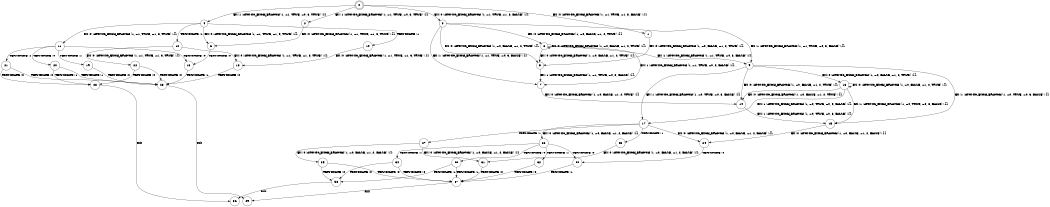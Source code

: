 digraph BCG {
size = "7, 10.5";
center = TRUE;
node [shape = circle];
0 [peripheries = 2];
0 -> 1 [label = "EX !0 !ATOMIC_EXCH_BRANCH (1, +1, TRUE, +1, 3, FALSE) !{}"];
0 -> 2 [label = "EX !1 !ATOMIC_EXCH_BRANCH (1, +1, TRUE, +0, 3, TRUE) !{}"];
0 -> 3 [label = "EX !0 !ATOMIC_EXCH_BRANCH (1, +1, TRUE, +1, 3, FALSE) !{}"];
0 -> 4 [label = "EX !1 !ATOMIC_EXCH_BRANCH (1, +1, TRUE, +0, 3, TRUE) !{}"];
1 -> 5 [label = "EX !0 !ATOMIC_EXCH_BRANCH (1, +0, FALSE, +1, 2, TRUE) !{}"];
2 -> 6 [label = "EX !0 !ATOMIC_EXCH_BRANCH (1, +1, TRUE, +1, 3, TRUE) !{}"];
3 -> 5 [label = "EX !0 !ATOMIC_EXCH_BRANCH (1, +0, FALSE, +1, 2, TRUE) !{}"];
3 -> 7 [label = "EX !1 !ATOMIC_EXCH_BRANCH (1, +1, TRUE, +0, 3, FALSE) !{}"];
3 -> 8 [label = "EX !0 !ATOMIC_EXCH_BRANCH (1, +0, FALSE, +1, 2, TRUE) !{}"];
3 -> 9 [label = "EX !1 !ATOMIC_EXCH_BRANCH (1, +1, TRUE, +0, 3, FALSE) !{}"];
4 -> 6 [label = "EX !0 !ATOMIC_EXCH_BRANCH (1, +1, TRUE, +1, 3, TRUE) !{}"];
4 -> 10 [label = "TERMINATE !1"];
4 -> 11 [label = "EX !0 !ATOMIC_EXCH_BRANCH (1, +1, TRUE, +1, 3, TRUE) !{}"];
4 -> 12 [label = "TERMINATE !1"];
5 -> 7 [label = "EX !1 !ATOMIC_EXCH_BRANCH (1, +1, TRUE, +0, 3, FALSE) !{}"];
6 -> 13 [label = "TERMINATE !0"];
7 -> 14 [label = "EX !0 !ATOMIC_EXCH_BRANCH (1, +0, FALSE, +1, 2, TRUE) !{}"];
8 -> 5 [label = "EX !0 !ATOMIC_EXCH_BRANCH (1, +0, FALSE, +1, 2, TRUE) !{}"];
8 -> 7 [label = "EX !1 !ATOMIC_EXCH_BRANCH (1, +1, TRUE, +0, 3, FALSE) !{}"];
8 -> 8 [label = "EX !0 !ATOMIC_EXCH_BRANCH (1, +0, FALSE, +1, 2, TRUE) !{}"];
8 -> 9 [label = "EX !1 !ATOMIC_EXCH_BRANCH (1, +1, TRUE, +0, 3, FALSE) !{}"];
9 -> 14 [label = "EX !0 !ATOMIC_EXCH_BRANCH (1, +0, FALSE, +1, 2, TRUE) !{}"];
9 -> 15 [label = "EX !1 !ATOMIC_EXCH_BRANCH (1, +0, TRUE, +0, 3, FALSE) !{}"];
9 -> 16 [label = "EX !0 !ATOMIC_EXCH_BRANCH (1, +0, FALSE, +1, 2, TRUE) !{}"];
9 -> 17 [label = "EX !1 !ATOMIC_EXCH_BRANCH (1, +0, TRUE, +0, 3, FALSE) !{}"];
10 -> 18 [label = "EX !0 !ATOMIC_EXCH_BRANCH (1, +1, TRUE, +1, 3, TRUE) !{}"];
11 -> 13 [label = "TERMINATE !0"];
11 -> 19 [label = "TERMINATE !1"];
11 -> 20 [label = "TERMINATE !0"];
11 -> 21 [label = "TERMINATE !1"];
12 -> 18 [label = "EX !0 !ATOMIC_EXCH_BRANCH (1, +1, TRUE, +1, 3, TRUE) !{}"];
12 -> 22 [label = "EX !0 !ATOMIC_EXCH_BRANCH (1, +1, TRUE, +1, 3, TRUE) !{}"];
13 -> 23 [label = "TERMINATE !1"];
14 -> 15 [label = "EX !1 !ATOMIC_EXCH_BRANCH (1, +0, TRUE, +0, 3, FALSE) !{}"];
15 -> 24 [label = "EX !0 !ATOMIC_EXCH_BRANCH (1, +0, FALSE, +1, 2, FALSE) !{}"];
16 -> 14 [label = "EX !0 !ATOMIC_EXCH_BRANCH (1, +0, FALSE, +1, 2, TRUE) !{}"];
16 -> 15 [label = "EX !1 !ATOMIC_EXCH_BRANCH (1, +0, TRUE, +0, 3, FALSE) !{}"];
16 -> 16 [label = "EX !0 !ATOMIC_EXCH_BRANCH (1, +0, FALSE, +1, 2, TRUE) !{}"];
16 -> 17 [label = "EX !1 !ATOMIC_EXCH_BRANCH (1, +0, TRUE, +0, 3, FALSE) !{}"];
17 -> 24 [label = "EX !0 !ATOMIC_EXCH_BRANCH (1, +0, FALSE, +1, 2, FALSE) !{}"];
17 -> 25 [label = "TERMINATE !1"];
17 -> 26 [label = "EX !0 !ATOMIC_EXCH_BRANCH (1, +0, FALSE, +1, 2, FALSE) !{}"];
17 -> 27 [label = "TERMINATE !1"];
18 -> 23 [label = "TERMINATE !0"];
19 -> 23 [label = "TERMINATE !0"];
20 -> 23 [label = "TERMINATE !1"];
20 -> 28 [label = "TERMINATE !1"];
21 -> 23 [label = "TERMINATE !0"];
21 -> 28 [label = "TERMINATE !0"];
22 -> 23 [label = "TERMINATE !0"];
22 -> 28 [label = "TERMINATE !0"];
23 -> 29 [label = "exit"];
24 -> 30 [label = "TERMINATE !0"];
25 -> 31 [label = "EX !0 !ATOMIC_EXCH_BRANCH (1, +0, FALSE, +1, 2, FALSE) !{}"];
26 -> 30 [label = "TERMINATE !0"];
26 -> 32 [label = "TERMINATE !1"];
26 -> 33 [label = "TERMINATE !0"];
26 -> 34 [label = "TERMINATE !1"];
27 -> 31 [label = "EX !0 !ATOMIC_EXCH_BRANCH (1, +0, FALSE, +1, 2, FALSE) !{}"];
27 -> 35 [label = "EX !0 !ATOMIC_EXCH_BRANCH (1, +0, FALSE, +1, 2, FALSE) !{}"];
28 -> 36 [label = "exit"];
30 -> 37 [label = "TERMINATE !1"];
31 -> 37 [label = "TERMINATE !0"];
32 -> 37 [label = "TERMINATE !0"];
33 -> 37 [label = "TERMINATE !1"];
33 -> 38 [label = "TERMINATE !1"];
34 -> 37 [label = "TERMINATE !0"];
34 -> 38 [label = "TERMINATE !0"];
35 -> 37 [label = "TERMINATE !0"];
35 -> 38 [label = "TERMINATE !0"];
37 -> 29 [label = "exit"];
38 -> 36 [label = "exit"];
}
